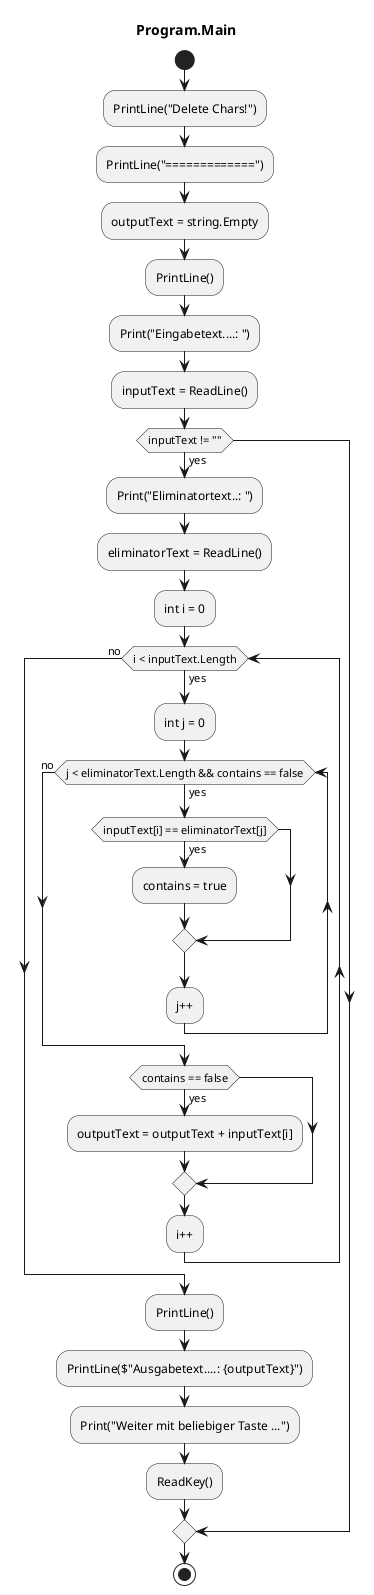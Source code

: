 @startuml Program.Main
title Program.Main
start
:PrintLine("Delete Chars!");
:PrintLine("=============");
:outputText = string.Empty;
:PrintLine();
:Print("Eingabetext....: ");
:inputText = ReadLine();
if (inputText != "") then (yes)
    :Print("Eliminatortext..: ");
    :eliminatorText = ReadLine();
    :int i = 0;
    while (i < inputText.Length) is (yes)
        :int j = 0;
        while (j < eliminatorText.Length && contains == false) is (yes)
            if (inputText[i] == eliminatorText[j]) then (yes)
                :contains = true;
            endif
        :j++;
        endwhile (no)
        if (contains == false) then (yes)
            :outputText = outputText + inputText[i];
        endif
    :i++;
    endwhile (no)
    :PrintLine();
    :PrintLine($"Ausgabetext....: {outputText}");
    :Print("Weiter mit beliebiger Taste ...");
    :ReadKey();
endif
stop
@enduml
